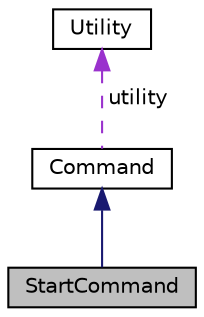 digraph "StartCommand"
{
 // LATEX_PDF_SIZE
  edge [fontname="Helvetica",fontsize="10",labelfontname="Helvetica",labelfontsize="10"];
  node [fontname="Helvetica",fontsize="10",shape=record];
  Node1 [label="StartCommand",height=0.2,width=0.4,color="black", fillcolor="grey75", style="filled", fontcolor="black",tooltip=" "];
  Node2 -> Node1 [dir="back",color="midnightblue",fontsize="10",style="solid",fontname="Helvetica"];
  Node2 [label="Command",height=0.2,width=0.4,color="black", fillcolor="white", style="filled",URL="$classCommand.html",tooltip=" "];
  Node3 -> Node2 [dir="back",color="darkorchid3",fontsize="10",style="dashed",label=" utility" ,fontname="Helvetica"];
  Node3 [label="Utility",height=0.2,width=0.4,color="black", fillcolor="white", style="filled",URL="$classUtility.html",tooltip=" "];
}
